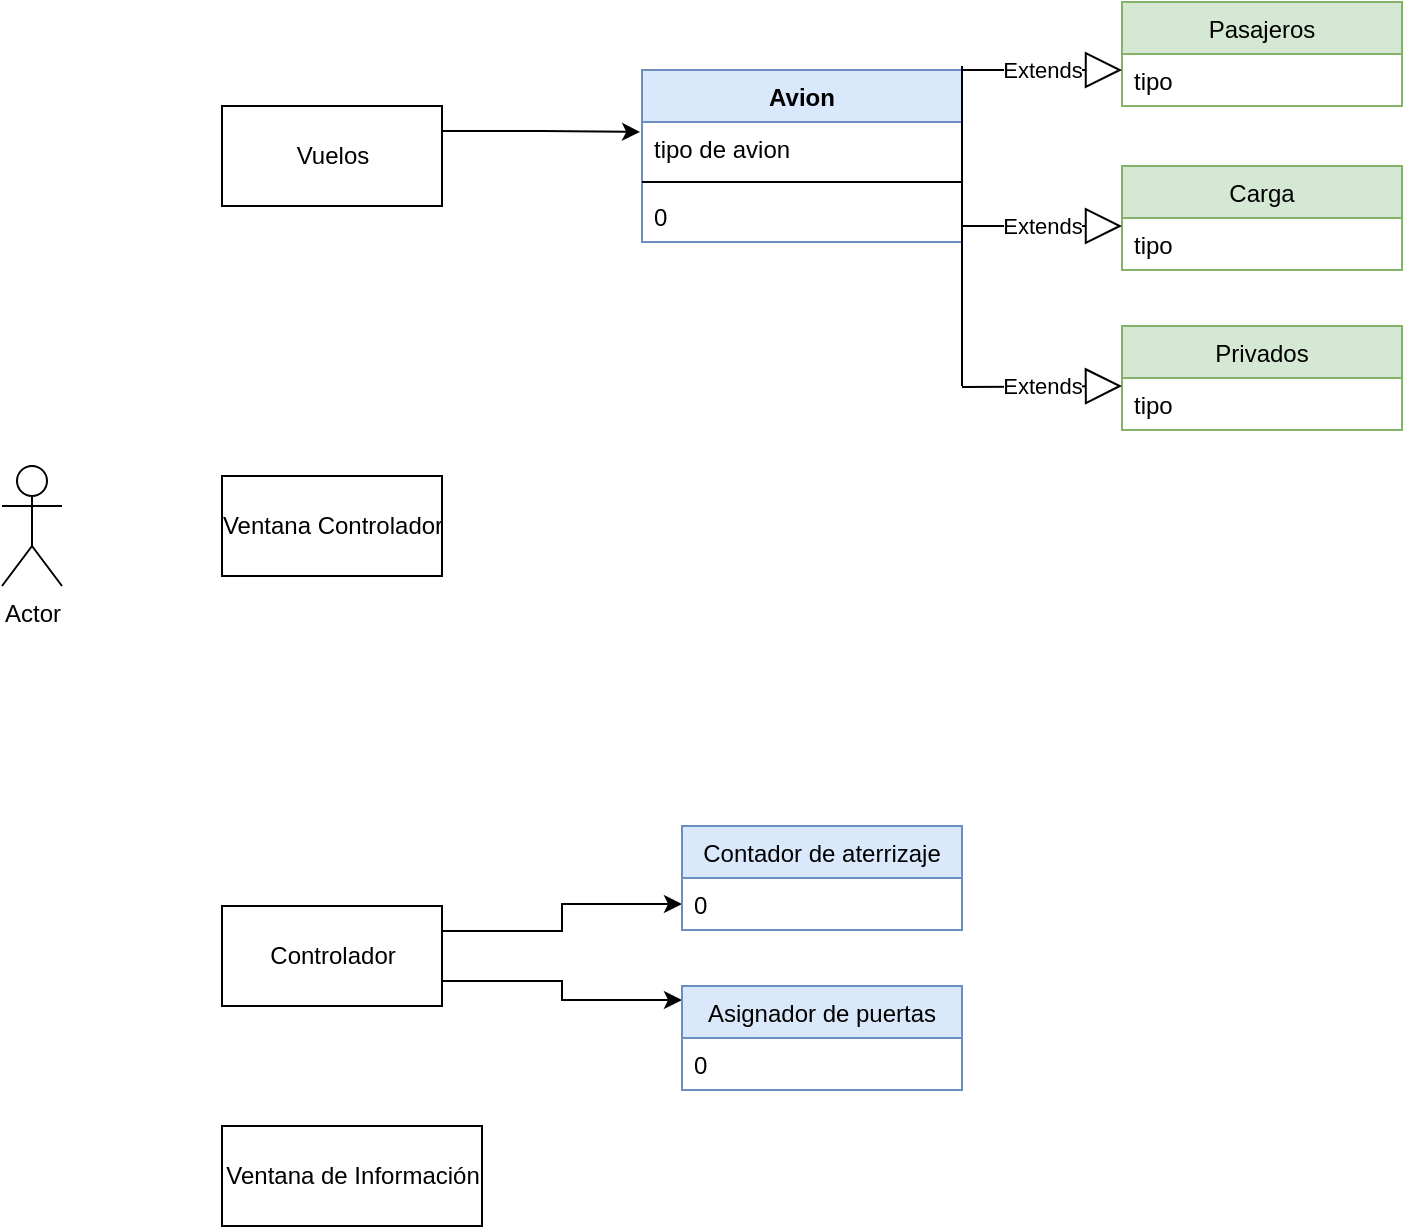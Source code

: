 <mxfile version="14.7.0" type="github">
  <diagram id="_4k45IfOBsskdnUbPDaa" name="Page-1">
    <mxGraphModel dx="1038" dy="575" grid="1" gridSize="10" guides="1" tooltips="1" connect="1" arrows="1" fold="1" page="1" pageScale="1" pageWidth="827" pageHeight="1169" math="0" shadow="0">
      <root>
        <mxCell id="0" />
        <mxCell id="1" parent="0" />
        <mxCell id="VEzm1wGkJV7xHXXM20gM-1" value="Actor" style="shape=umlActor;verticalLabelPosition=bottom;verticalAlign=top;html=1;" vertex="1" parent="1">
          <mxGeometry x="40" y="260" width="30" height="60" as="geometry" />
        </mxCell>
        <mxCell id="VEzm1wGkJV7xHXXM20gM-27" style="edgeStyle=orthogonalEdgeStyle;rounded=0;orthogonalLoop=1;jettySize=auto;html=1;exitX=1;exitY=0.25;exitDx=0;exitDy=0;entryX=-0.006;entryY=0.192;entryDx=0;entryDy=0;entryPerimeter=0;" edge="1" parent="1" source="VEzm1wGkJV7xHXXM20gM-2" target="VEzm1wGkJV7xHXXM20gM-7">
          <mxGeometry relative="1" as="geometry" />
        </mxCell>
        <mxCell id="VEzm1wGkJV7xHXXM20gM-2" value="Vuelos" style="html=1;" vertex="1" parent="1">
          <mxGeometry x="150" y="80" width="110" height="50" as="geometry" />
        </mxCell>
        <mxCell id="VEzm1wGkJV7xHXXM20gM-3" value="Ventana Controlador" style="html=1;" vertex="1" parent="1">
          <mxGeometry x="150" y="265" width="110" height="50" as="geometry" />
        </mxCell>
        <mxCell id="VEzm1wGkJV7xHXXM20gM-33" style="edgeStyle=orthogonalEdgeStyle;rounded=0;orthogonalLoop=1;jettySize=auto;html=1;exitX=1;exitY=0.25;exitDx=0;exitDy=0;entryX=0;entryY=0.5;entryDx=0;entryDy=0;" edge="1" parent="1" source="VEzm1wGkJV7xHXXM20gM-4" target="VEzm1wGkJV7xHXXM20gM-29">
          <mxGeometry relative="1" as="geometry">
            <mxPoint x="350" y="493" as="targetPoint" />
          </mxGeometry>
        </mxCell>
        <mxCell id="VEzm1wGkJV7xHXXM20gM-38" style="edgeStyle=orthogonalEdgeStyle;rounded=0;orthogonalLoop=1;jettySize=auto;html=1;exitX=1;exitY=0.75;exitDx=0;exitDy=0;entryX=0;entryY=0.135;entryDx=0;entryDy=0;entryPerimeter=0;" edge="1" parent="1" source="VEzm1wGkJV7xHXXM20gM-4" target="VEzm1wGkJV7xHXXM20gM-34">
          <mxGeometry relative="1" as="geometry" />
        </mxCell>
        <mxCell id="VEzm1wGkJV7xHXXM20gM-4" value="Controlador" style="html=1;" vertex="1" parent="1">
          <mxGeometry x="150" y="480" width="110" height="50" as="geometry" />
        </mxCell>
        <mxCell id="VEzm1wGkJV7xHXXM20gM-5" value="Ventana de Información" style="html=1;" vertex="1" parent="1">
          <mxGeometry x="150" y="590" width="130" height="50" as="geometry" />
        </mxCell>
        <mxCell id="VEzm1wGkJV7xHXXM20gM-6" value="Avion" style="swimlane;fontStyle=1;align=center;verticalAlign=top;childLayout=stackLayout;horizontal=1;startSize=26;horizontalStack=0;resizeParent=1;resizeParentMax=0;resizeLast=0;collapsible=1;marginBottom=0;fillColor=#dae8fc;strokeColor=#6c8ebf;" vertex="1" parent="1">
          <mxGeometry x="360" y="62" width="160" height="86" as="geometry" />
        </mxCell>
        <mxCell id="VEzm1wGkJV7xHXXM20gM-7" value="tipo de avion" style="text;strokeColor=none;fillColor=none;align=left;verticalAlign=top;spacingLeft=4;spacingRight=4;overflow=hidden;rotatable=0;points=[[0,0.5],[1,0.5]];portConstraint=eastwest;" vertex="1" parent="VEzm1wGkJV7xHXXM20gM-6">
          <mxGeometry y="26" width="160" height="26" as="geometry" />
        </mxCell>
        <mxCell id="VEzm1wGkJV7xHXXM20gM-8" value="" style="line;strokeWidth=1;fillColor=none;align=left;verticalAlign=middle;spacingTop=-1;spacingLeft=3;spacingRight=3;rotatable=0;labelPosition=right;points=[];portConstraint=eastwest;" vertex="1" parent="VEzm1wGkJV7xHXXM20gM-6">
          <mxGeometry y="52" width="160" height="8" as="geometry" />
        </mxCell>
        <mxCell id="VEzm1wGkJV7xHXXM20gM-9" value="0" style="text;strokeColor=none;fillColor=none;align=left;verticalAlign=top;spacingLeft=4;spacingRight=4;overflow=hidden;rotatable=0;points=[[0,0.5],[1,0.5]];portConstraint=eastwest;" vertex="1" parent="VEzm1wGkJV7xHXXM20gM-6">
          <mxGeometry y="60" width="160" height="26" as="geometry" />
        </mxCell>
        <mxCell id="VEzm1wGkJV7xHXXM20gM-10" value="Carga" style="swimlane;fontStyle=0;childLayout=stackLayout;horizontal=1;startSize=26;fillColor=#d5e8d4;horizontalStack=0;resizeParent=1;resizeParentMax=0;resizeLast=0;collapsible=1;marginBottom=0;strokeColor=#82b366;" vertex="1" parent="1">
          <mxGeometry x="600" y="110" width="140" height="52" as="geometry" />
        </mxCell>
        <mxCell id="VEzm1wGkJV7xHXXM20gM-11" value="tipo" style="text;strokeColor=none;fillColor=none;align=left;verticalAlign=top;spacingLeft=4;spacingRight=4;overflow=hidden;rotatable=0;points=[[0,0.5],[1,0.5]];portConstraint=eastwest;" vertex="1" parent="VEzm1wGkJV7xHXXM20gM-10">
          <mxGeometry y="26" width="140" height="26" as="geometry" />
        </mxCell>
        <mxCell id="VEzm1wGkJV7xHXXM20gM-14" value="Pasajeros" style="swimlane;fontStyle=0;childLayout=stackLayout;horizontal=1;startSize=26;fillColor=#d5e8d4;horizontalStack=0;resizeParent=1;resizeParentMax=0;resizeLast=0;collapsible=1;marginBottom=0;strokeColor=#82b366;" vertex="1" parent="1">
          <mxGeometry x="600" y="28" width="140" height="52" as="geometry" />
        </mxCell>
        <mxCell id="VEzm1wGkJV7xHXXM20gM-16" value="tipo" style="text;strokeColor=none;fillColor=none;align=left;verticalAlign=top;spacingLeft=4;spacingRight=4;overflow=hidden;rotatable=0;points=[[0,0.5],[1,0.5]];portConstraint=eastwest;" vertex="1" parent="VEzm1wGkJV7xHXXM20gM-14">
          <mxGeometry y="26" width="140" height="26" as="geometry" />
        </mxCell>
        <mxCell id="VEzm1wGkJV7xHXXM20gM-18" value="Privados" style="swimlane;fontStyle=0;childLayout=stackLayout;horizontal=1;startSize=26;fillColor=#d5e8d4;horizontalStack=0;resizeParent=1;resizeParentMax=0;resizeLast=0;collapsible=1;marginBottom=0;strokeColor=#82b366;" vertex="1" parent="1">
          <mxGeometry x="600" y="190" width="140" height="52" as="geometry" />
        </mxCell>
        <mxCell id="VEzm1wGkJV7xHXXM20gM-19" value="tipo" style="text;strokeColor=none;fillColor=none;align=left;verticalAlign=top;spacingLeft=4;spacingRight=4;overflow=hidden;rotatable=0;points=[[0,0.5],[1,0.5]];portConstraint=eastwest;" vertex="1" parent="VEzm1wGkJV7xHXXM20gM-18">
          <mxGeometry y="26" width="140" height="26" as="geometry" />
        </mxCell>
        <mxCell id="VEzm1wGkJV7xHXXM20gM-22" value="Extends" style="endArrow=block;endSize=16;endFill=0;html=1;exitX=1;exitY=0;exitDx=0;exitDy=0;" edge="1" parent="1" source="VEzm1wGkJV7xHXXM20gM-6">
          <mxGeometry width="160" relative="1" as="geometry">
            <mxPoint x="530" y="62" as="sourcePoint" />
            <mxPoint x="600" y="62" as="targetPoint" />
            <Array as="points">
              <mxPoint x="574" y="62" />
            </Array>
          </mxGeometry>
        </mxCell>
        <mxCell id="VEzm1wGkJV7xHXXM20gM-23" value="Extends" style="endArrow=block;endSize=16;endFill=0;html=1;" edge="1" parent="1">
          <mxGeometry width="160" relative="1" as="geometry">
            <mxPoint x="520" y="220.5" as="sourcePoint" />
            <mxPoint x="600" y="220" as="targetPoint" />
          </mxGeometry>
        </mxCell>
        <mxCell id="VEzm1wGkJV7xHXXM20gM-24" value="Extends" style="endArrow=block;endSize=16;endFill=0;html=1;" edge="1" parent="1">
          <mxGeometry width="160" relative="1" as="geometry">
            <mxPoint x="520" y="140" as="sourcePoint" />
            <mxPoint x="600" y="140" as="targetPoint" />
          </mxGeometry>
        </mxCell>
        <mxCell id="VEzm1wGkJV7xHXXM20gM-26" value="" style="endArrow=none;html=1;" edge="1" parent="1">
          <mxGeometry width="50" height="50" relative="1" as="geometry">
            <mxPoint x="520" y="60" as="sourcePoint" />
            <mxPoint x="520" y="220" as="targetPoint" />
          </mxGeometry>
        </mxCell>
        <mxCell id="VEzm1wGkJV7xHXXM20gM-28" value="Contador de aterrizaje" style="swimlane;fontStyle=0;childLayout=stackLayout;horizontal=1;startSize=26;fillColor=#dae8fc;horizontalStack=0;resizeParent=1;resizeParentMax=0;resizeLast=0;collapsible=1;marginBottom=0;strokeColor=#6c8ebf;" vertex="1" parent="1">
          <mxGeometry x="380" y="440" width="140" height="52" as="geometry" />
        </mxCell>
        <mxCell id="VEzm1wGkJV7xHXXM20gM-29" value="0" style="text;strokeColor=none;fillColor=none;align=left;verticalAlign=top;spacingLeft=4;spacingRight=4;overflow=hidden;rotatable=0;points=[[0,0.5],[1,0.5]];portConstraint=eastwest;" vertex="1" parent="VEzm1wGkJV7xHXXM20gM-28">
          <mxGeometry y="26" width="140" height="26" as="geometry" />
        </mxCell>
        <mxCell id="VEzm1wGkJV7xHXXM20gM-34" value="Asignador de puertas" style="swimlane;fontStyle=0;childLayout=stackLayout;horizontal=1;startSize=26;fillColor=#dae8fc;horizontalStack=0;resizeParent=1;resizeParentMax=0;resizeLast=0;collapsible=1;marginBottom=0;strokeColor=#6c8ebf;" vertex="1" parent="1">
          <mxGeometry x="380" y="520" width="140" height="52" as="geometry" />
        </mxCell>
        <mxCell id="VEzm1wGkJV7xHXXM20gM-35" value="0" style="text;strokeColor=none;fillColor=none;align=left;verticalAlign=top;spacingLeft=4;spacingRight=4;overflow=hidden;rotatable=0;points=[[0,0.5],[1,0.5]];portConstraint=eastwest;" vertex="1" parent="VEzm1wGkJV7xHXXM20gM-34">
          <mxGeometry y="26" width="140" height="26" as="geometry" />
        </mxCell>
      </root>
    </mxGraphModel>
  </diagram>
</mxfile>
